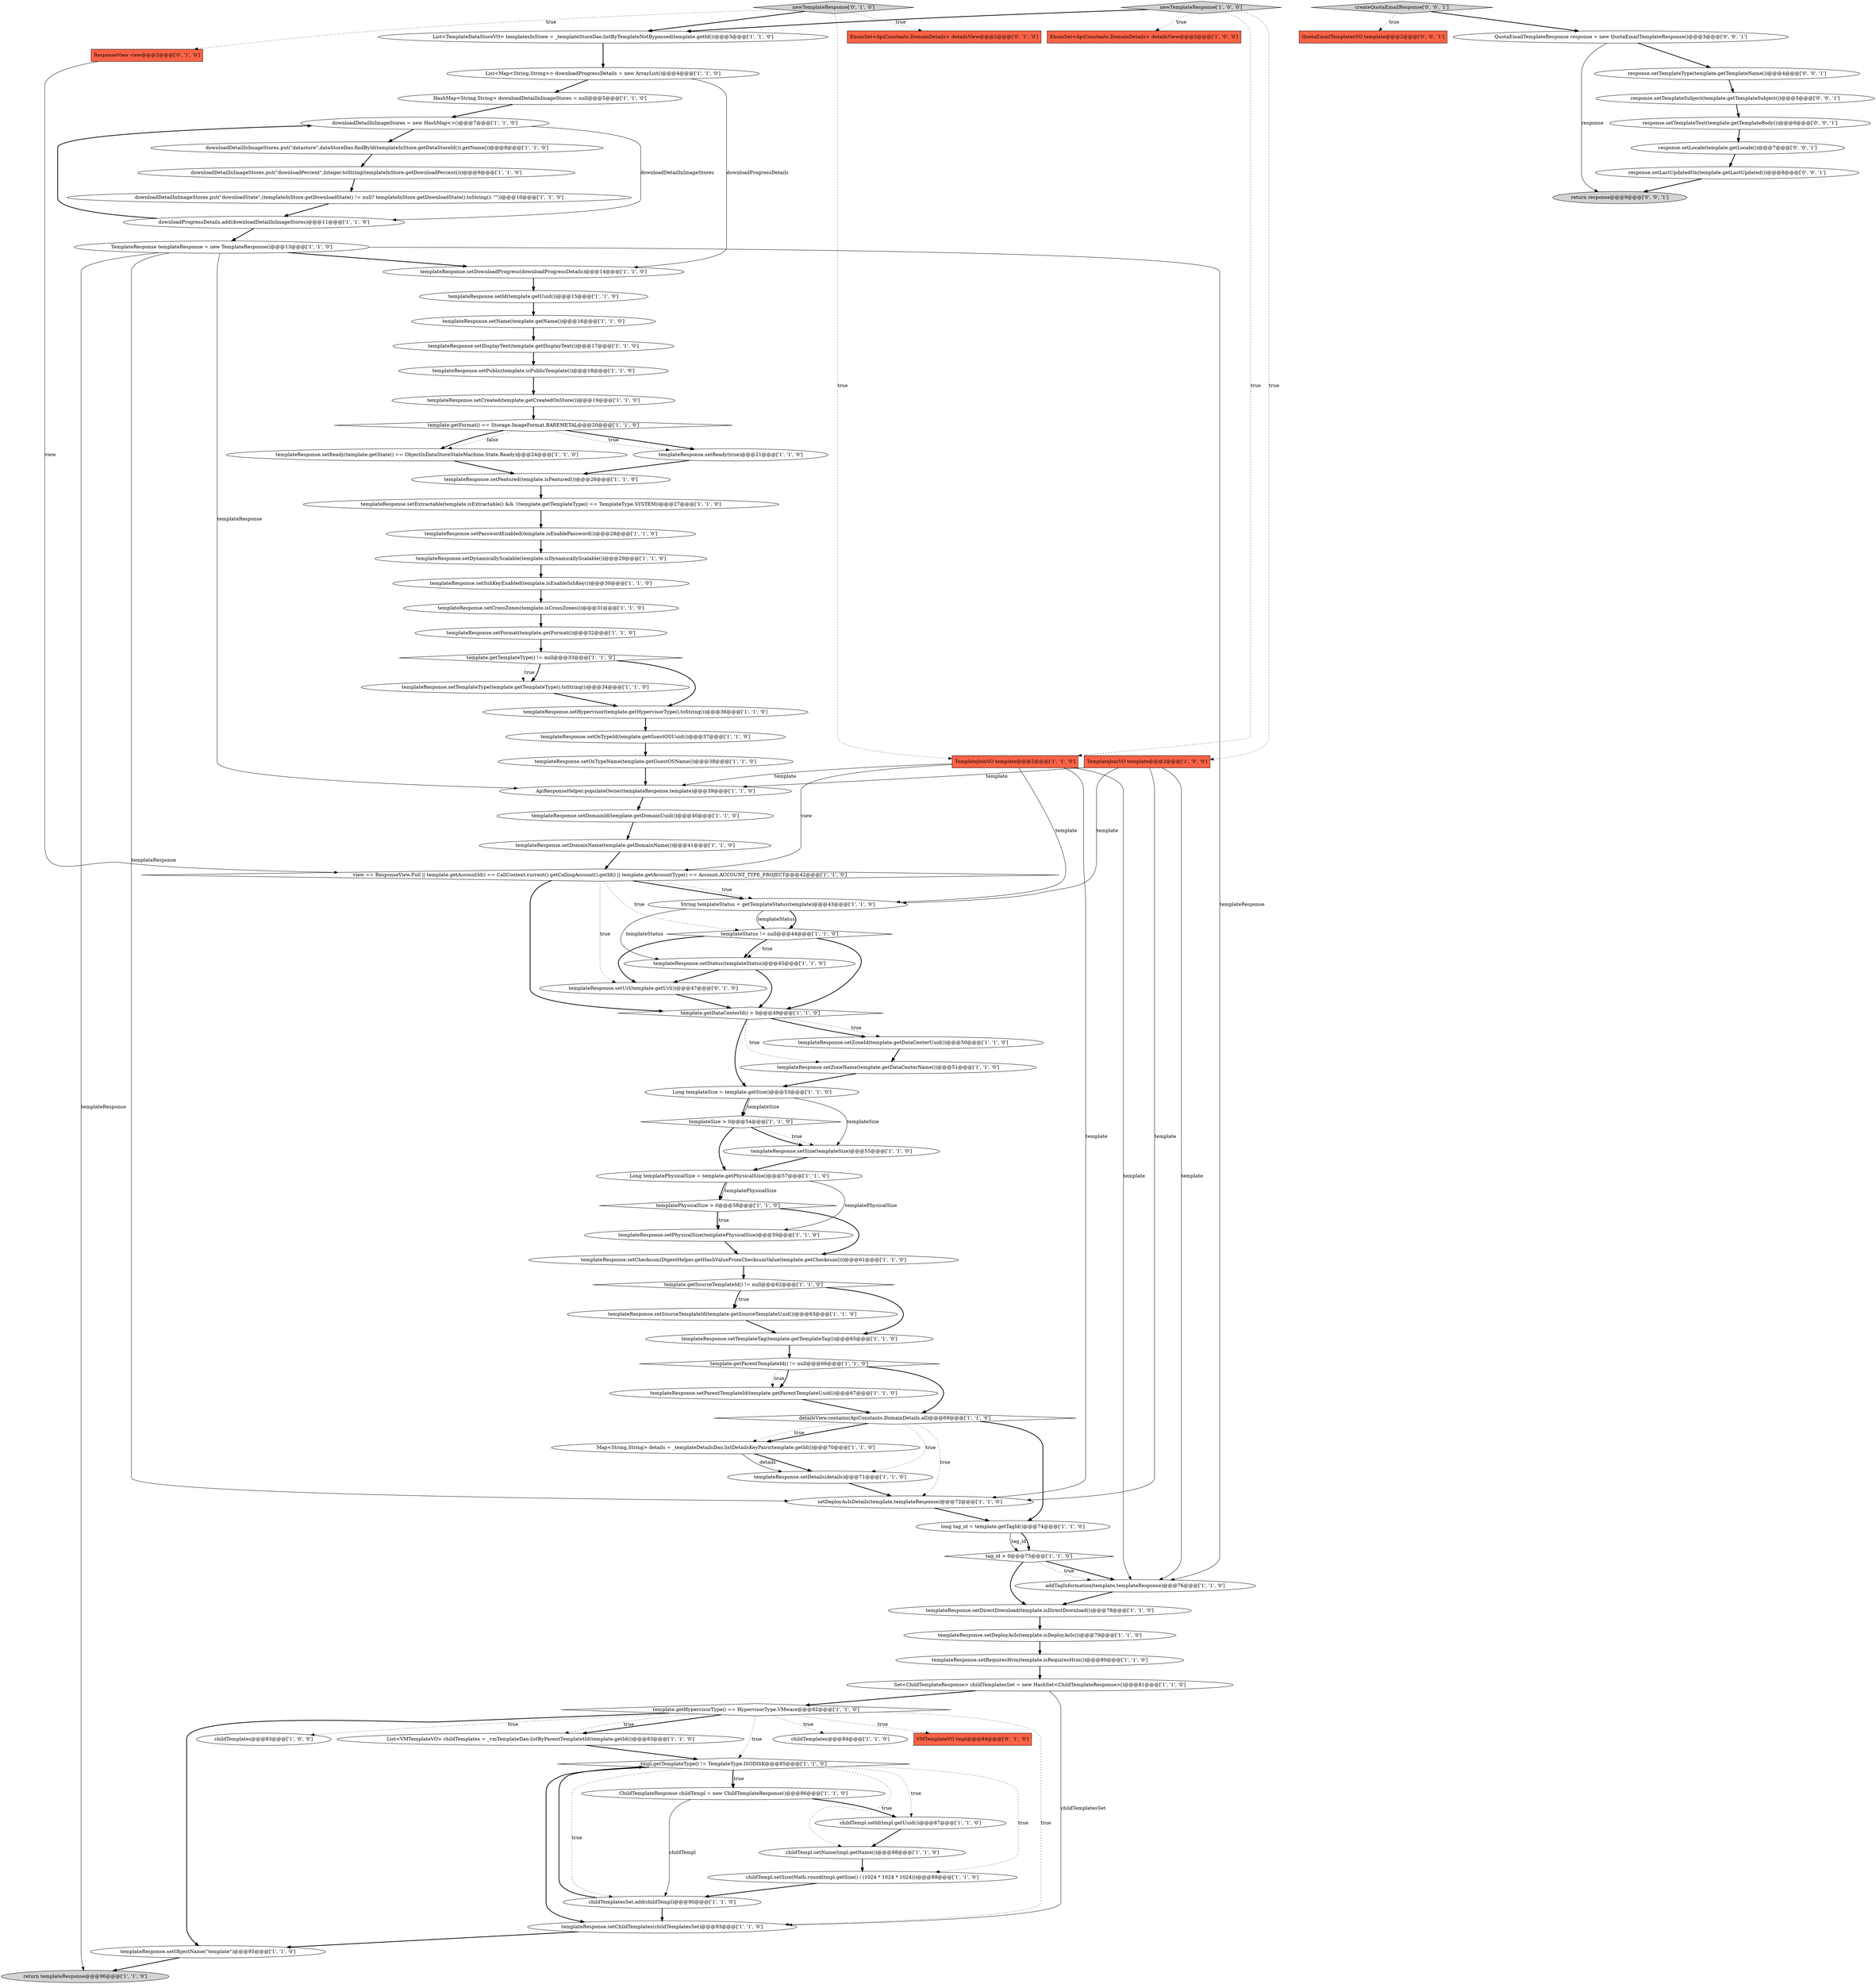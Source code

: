 digraph {
12 [style = filled, label = "Set<ChildTemplateResponse> childTemplatesSet = new HashSet<ChildTemplateResponse>()@@@81@@@['1', '1', '0']", fillcolor = white, shape = ellipse image = "AAA0AAABBB1BBB"];
44 [style = filled, label = "templateResponse.setDynamicallyScalable(template.isDynamicallyScalable())@@@29@@@['1', '1', '0']", fillcolor = white, shape = ellipse image = "AAA0AAABBB1BBB"];
86 [style = filled, label = "response.setLocale(template.getLocale())@@@7@@@['0', '0', '1']", fillcolor = white, shape = ellipse image = "AAA0AAABBB3BBB"];
5 [style = filled, label = "templateResponse.setFeatured(template.isFeatured())@@@26@@@['1', '1', '0']", fillcolor = white, shape = ellipse image = "AAA0AAABBB1BBB"];
24 [style = filled, label = "templateResponse.setRequiresHvm(template.isRequiresHvm())@@@80@@@['1', '1', '0']", fillcolor = white, shape = ellipse image = "AAA0AAABBB1BBB"];
61 [style = filled, label = "templateResponse.setDomainName(template.getDomainName())@@@41@@@['1', '1', '0']", fillcolor = white, shape = ellipse image = "AAA0AAABBB1BBB"];
32 [style = filled, label = "templateResponse.setReady(true)@@@21@@@['1', '1', '0']", fillcolor = white, shape = ellipse image = "AAA0AAABBB1BBB"];
37 [style = filled, label = "childTemplatesSet.add(childTempl)@@@90@@@['1', '1', '0']", fillcolor = white, shape = ellipse image = "AAA0AAABBB1BBB"];
91 [style = filled, label = "QuotaEmailTemplatesVO template@@@2@@@['0', '0', '1']", fillcolor = tomato, shape = box image = "AAA0AAABBB3BBB"];
47 [style = filled, label = "templateResponse.setOsTypeId(template.getGuestOSUuid())@@@37@@@['1', '1', '0']", fillcolor = white, shape = ellipse image = "AAA0AAABBB1BBB"];
59 [style = filled, label = "templateResponse.setStatus(templateStatus)@@@45@@@['1', '1', '0']", fillcolor = white, shape = ellipse image = "AAA0AAABBB1BBB"];
84 [style = filled, label = "VMTemplateVO tmpl@@@84@@@['0', '1', '0']", fillcolor = tomato, shape = box image = "AAA0AAABBB2BBB"];
29 [style = filled, label = "return templateResponse@@@96@@@['1', '1', '0']", fillcolor = lightgray, shape = ellipse image = "AAA0AAABBB1BBB"];
65 [style = filled, label = "templateResponse.setReady(template.getState() == ObjectInDataStoreStateMachine.State.Ready)@@@24@@@['1', '1', '0']", fillcolor = white, shape = ellipse image = "AAA0AAABBB1BBB"];
38 [style = filled, label = "tmpl.getTemplateType() != TemplateType.ISODISK@@@85@@@['1', '1', '0']", fillcolor = white, shape = diamond image = "AAA0AAABBB1BBB"];
60 [style = filled, label = "childTempl.setName(tmpl.getName())@@@88@@@['1', '1', '0']", fillcolor = white, shape = ellipse image = "AAA0AAABBB1BBB"];
58 [style = filled, label = "template.getFormat() == Storage.ImageFormat.BAREMETAL@@@20@@@['1', '1', '0']", fillcolor = white, shape = diamond image = "AAA0AAABBB1BBB"];
53 [style = filled, label = "newTemplateResponse['1', '0', '0']", fillcolor = lightgray, shape = diamond image = "AAA0AAABBB1BBB"];
41 [style = filled, label = "downloadDetailInImageStores.put(\"datastore\",dataStoreDao.findById(templateInStore.getDataStoreId()).getName())@@@8@@@['1', '1', '0']", fillcolor = white, shape = ellipse image = "AAA0AAABBB1BBB"];
10 [style = filled, label = "childTemplates@@@83@@@['1', '0', '0']", fillcolor = white, shape = ellipse image = "AAA0AAABBB1BBB"];
1 [style = filled, label = "templateResponse.setId(template.getUuid())@@@15@@@['1', '1', '0']", fillcolor = white, shape = ellipse image = "AAA0AAABBB1BBB"];
13 [style = filled, label = "TemplateJoinVO template@@@2@@@['1', '0', '0']", fillcolor = tomato, shape = box image = "AAA0AAABBB1BBB"];
93 [style = filled, label = "response.setTemplateSubject(template.getTemplateSubject())@@@5@@@['0', '0', '1']", fillcolor = white, shape = ellipse image = "AAA0AAABBB3BBB"];
21 [style = filled, label = "TemplateJoinVO template@@@2@@@['1', '1', '0']", fillcolor = tomato, shape = box image = "AAA0AAABBB1BBB"];
52 [style = filled, label = "template.getHypervisorType() == HypervisorType.VMware@@@82@@@['1', '1', '0']", fillcolor = white, shape = diamond image = "AAA0AAABBB1BBB"];
11 [style = filled, label = "List<Map<String,String>> downloadProgressDetails = new ArrayList()@@@4@@@['1', '1', '0']", fillcolor = white, shape = ellipse image = "AAA0AAABBB1BBB"];
2 [style = filled, label = "templateResponse.setPhysicalSize(templatePhysicalSize)@@@59@@@['1', '1', '0']", fillcolor = white, shape = ellipse image = "AAA0AAABBB1BBB"];
62 [style = filled, label = "downloadDetailInImageStores.put(\"downloadPercent\",Integer.toString(templateInStore.getDownloadPercent()))@@@9@@@['1', '1', '0']", fillcolor = white, shape = ellipse image = "AAA0AAABBB1BBB"];
54 [style = filled, label = "templateResponse.setPublic(template.isPublicTemplate())@@@18@@@['1', '1', '0']", fillcolor = white, shape = ellipse image = "AAA0AAABBB1BBB"];
9 [style = filled, label = "setDeployAsIsDetails(template,templateResponse)@@@72@@@['1', '1', '0']", fillcolor = white, shape = ellipse image = "AAA0AAABBB1BBB"];
3 [style = filled, label = "templateResponse.setCrossZones(template.isCrossZones())@@@31@@@['1', '1', '0']", fillcolor = white, shape = ellipse image = "AAA0AAABBB1BBB"];
49 [style = filled, label = "downloadDetailInImageStores.put(\"downloadState\",(templateInStore.getDownloadState() != null? templateInStore.getDownloadState().toString(): \"\"))@@@10@@@['1', '1', '0']", fillcolor = white, shape = ellipse image = "AAA0AAABBB1BBB"];
50 [style = filled, label = "List<TemplateDataStoreVO> templatesInStore = _templateStoreDao.listByTemplateNotBypassed(template.getId())@@@3@@@['1', '1', '0']", fillcolor = white, shape = ellipse image = "AAA0AAABBB1BBB"];
81 [style = filled, label = "templateResponse.setUrl(template.getUrl())@@@47@@@['0', '1', '0']", fillcolor = white, shape = ellipse image = "AAA1AAABBB2BBB"];
43 [style = filled, label = "templateStatus != null@@@44@@@['1', '1', '0']", fillcolor = white, shape = diamond image = "AAA0AAABBB1BBB"];
20 [style = filled, label = "downloadDetailInImageStores = new HashMap<>()@@@7@@@['1', '1', '0']", fillcolor = white, shape = ellipse image = "AAA0AAABBB1BBB"];
33 [style = filled, label = "List<VMTemplateVO> childTemplates = _vmTemplateDao.listByParentTemplatetId(template.getId())@@@83@@@['1', '1', '0']", fillcolor = white, shape = ellipse image = "AAA0AAABBB1BBB"];
80 [style = filled, label = "ResponseView view@@@2@@@['0', '1', '0']", fillcolor = tomato, shape = box image = "AAA0AAABBB2BBB"];
27 [style = filled, label = "template.getParentTemplateId() != null@@@66@@@['1', '1', '0']", fillcolor = white, shape = diamond image = "AAA0AAABBB1BBB"];
19 [style = filled, label = "templateResponse.setCreated(template.getCreatedOnStore())@@@19@@@['1', '1', '0']", fillcolor = white, shape = ellipse image = "AAA0AAABBB1BBB"];
18 [style = filled, label = "templateResponse.setDeployAsIs(template.isDeployAsIs())@@@79@@@['1', '1', '0']", fillcolor = white, shape = ellipse image = "AAA0AAABBB1BBB"];
26 [style = filled, label = "templateResponse.setOsTypeName(template.getGuestOSName())@@@38@@@['1', '1', '0']", fillcolor = white, shape = ellipse image = "AAA0AAABBB1BBB"];
56 [style = filled, label = "template.getDataCenterId() > 0@@@49@@@['1', '1', '0']", fillcolor = white, shape = diamond image = "AAA0AAABBB1BBB"];
15 [style = filled, label = "templateResponse.setParentTemplateId(template.getParentTemplateUuid())@@@67@@@['1', '1', '0']", fillcolor = white, shape = ellipse image = "AAA0AAABBB1BBB"];
73 [style = filled, label = "childTempl.setSize(Math.round(tmpl.getSize() / (1024 * 1024 * 1024)))@@@89@@@['1', '1', '0']", fillcolor = white, shape = ellipse image = "AAA0AAABBB1BBB"];
25 [style = filled, label = "templateResponse.setTemplateType(template.getTemplateType().toString())@@@34@@@['1', '1', '0']", fillcolor = white, shape = ellipse image = "AAA0AAABBB1BBB"];
7 [style = filled, label = "HashMap<String,String> downloadDetailInImageStores = null@@@5@@@['1', '1', '0']", fillcolor = white, shape = ellipse image = "AAA0AAABBB1BBB"];
83 [style = filled, label = "newTemplateResponse['0', '1', '0']", fillcolor = lightgray, shape = diamond image = "AAA0AAABBB2BBB"];
35 [style = filled, label = "Long templatePhysicalSize = template.getPhysicalSize()@@@57@@@['1', '1', '0']", fillcolor = white, shape = ellipse image = "AAA0AAABBB1BBB"];
30 [style = filled, label = "Long templateSize = template.getSize()@@@53@@@['1', '1', '0']", fillcolor = white, shape = ellipse image = "AAA0AAABBB1BBB"];
36 [style = filled, label = "templateResponse.setExtractable(template.isExtractable() && !(template.getTemplateType() == TemplateType.SYSTEM))@@@27@@@['1', '1', '0']", fillcolor = white, shape = ellipse image = "AAA0AAABBB1BBB"];
82 [style = filled, label = "EnumSet<ApiConstants.DomainDetails> detailsView@@@2@@@['0', '1', '0']", fillcolor = tomato, shape = box image = "AAA0AAABBB2BBB"];
89 [style = filled, label = "return response@@@9@@@['0', '0', '1']", fillcolor = lightgray, shape = ellipse image = "AAA0AAABBB3BBB"];
45 [style = filled, label = "templateResponse.setSourceTemplateId(template.getSourceTemplateUuid())@@@63@@@['1', '1', '0']", fillcolor = white, shape = ellipse image = "AAA0AAABBB1BBB"];
39 [style = filled, label = "templateResponse.setFormat(template.getFormat())@@@32@@@['1', '1', '0']", fillcolor = white, shape = ellipse image = "AAA0AAABBB1BBB"];
4 [style = filled, label = "EnumSet<ApiConstants.DomainDetails> detailsView@@@2@@@['1', '0', '0']", fillcolor = tomato, shape = box image = "AAA0AAABBB1BBB"];
87 [style = filled, label = "response.setTemplateText(template.getTemplateBody())@@@6@@@['0', '0', '1']", fillcolor = white, shape = ellipse image = "AAA0AAABBB3BBB"];
55 [style = filled, label = "templateResponse.setDisplayText(template.getDisplayText())@@@17@@@['1', '1', '0']", fillcolor = white, shape = ellipse image = "AAA0AAABBB1BBB"];
75 [style = filled, label = "templateSize > 0@@@54@@@['1', '1', '0']", fillcolor = white, shape = diamond image = "AAA0AAABBB1BBB"];
28 [style = filled, label = "templateResponse.setPasswordEnabled(template.isEnablePassword())@@@28@@@['1', '1', '0']", fillcolor = white, shape = ellipse image = "AAA0AAABBB1BBB"];
90 [style = filled, label = "QuotaEmailTemplateResponse response = new QuotaEmailTemplateResponse()@@@3@@@['0', '0', '1']", fillcolor = white, shape = ellipse image = "AAA0AAABBB3BBB"];
63 [style = filled, label = "templateResponse.setSize(templateSize)@@@55@@@['1', '1', '0']", fillcolor = white, shape = ellipse image = "AAA0AAABBB1BBB"];
69 [style = filled, label = "tag_id > 0@@@75@@@['1', '1', '0']", fillcolor = white, shape = diamond image = "AAA0AAABBB1BBB"];
77 [style = filled, label = "templateResponse.setSshKeyEnabled(template.isEnableSshKey())@@@30@@@['1', '1', '0']", fillcolor = white, shape = ellipse image = "AAA0AAABBB1BBB"];
42 [style = filled, label = "templateResponse.setHypervisor(template.getHypervisorType().toString())@@@36@@@['1', '1', '0']", fillcolor = white, shape = ellipse image = "AAA0AAABBB1BBB"];
70 [style = filled, label = "ChildTemplateResponse childTempl = new ChildTemplateResponse()@@@86@@@['1', '1', '0']", fillcolor = white, shape = ellipse image = "AAA0AAABBB1BBB"];
16 [style = filled, label = "templateResponse.setChildTemplates(childTemplatesSet)@@@93@@@['1', '1', '0']", fillcolor = white, shape = ellipse image = "AAA0AAABBB1BBB"];
79 [style = filled, label = "templateResponse.setName(template.getName())@@@16@@@['1', '1', '0']", fillcolor = white, shape = ellipse image = "AAA0AAABBB1BBB"];
66 [style = filled, label = "view == ResponseView.Full || template.getAccountId() == CallContext.current().getCallingAccount().getId() || template.getAccountType() == Account.ACCOUNT_TYPE_PROJECT@@@42@@@['1', '1', '0']", fillcolor = white, shape = diamond image = "AAA0AAABBB1BBB"];
64 [style = filled, label = "templateResponse.setChecksum(DigestHelper.getHashValueFromChecksumValue(template.getChecksum()))@@@61@@@['1', '1', '0']", fillcolor = white, shape = ellipse image = "AAA0AAABBB1BBB"];
76 [style = filled, label = "template.getSourceTemplateId() != null@@@62@@@['1', '1', '0']", fillcolor = white, shape = diamond image = "AAA0AAABBB1BBB"];
68 [style = filled, label = "TemplateResponse templateResponse = new TemplateResponse()@@@13@@@['1', '1', '0']", fillcolor = white, shape = ellipse image = "AAA0AAABBB1BBB"];
51 [style = filled, label = "detailsView.contains(ApiConstants.DomainDetails.all)@@@69@@@['1', '1', '0']", fillcolor = white, shape = diamond image = "AAA0AAABBB1BBB"];
92 [style = filled, label = "createQuotaEmailResponse['0', '0', '1']", fillcolor = lightgray, shape = diamond image = "AAA0AAABBB3BBB"];
8 [style = filled, label = "templateResponse.setZoneId(template.getDataCenterUuid())@@@50@@@['1', '1', '0']", fillcolor = white, shape = ellipse image = "AAA0AAABBB1BBB"];
67 [style = filled, label = "childTempl.setId(tmpl.getUuid())@@@87@@@['1', '1', '0']", fillcolor = white, shape = ellipse image = "AAA0AAABBB1BBB"];
78 [style = filled, label = "template.getTemplateType() != null@@@33@@@['1', '1', '0']", fillcolor = white, shape = diamond image = "AAA0AAABBB1BBB"];
74 [style = filled, label = "templateResponse.setZoneName(template.getDataCenterName())@@@51@@@['1', '1', '0']", fillcolor = white, shape = ellipse image = "AAA0AAABBB1BBB"];
85 [style = filled, label = "response.setTemplateType(template.getTemplateName())@@@4@@@['0', '0', '1']", fillcolor = white, shape = ellipse image = "AAA0AAABBB3BBB"];
6 [style = filled, label = "downloadProgressDetails.add(downloadDetailInImageStores)@@@11@@@['1', '1', '0']", fillcolor = white, shape = ellipse image = "AAA0AAABBB1BBB"];
48 [style = filled, label = "templateResponse.setDetails(details)@@@71@@@['1', '1', '0']", fillcolor = white, shape = ellipse image = "AAA0AAABBB1BBB"];
72 [style = filled, label = "templateResponse.setDomainId(template.getDomainUuid())@@@40@@@['1', '1', '0']", fillcolor = white, shape = ellipse image = "AAA0AAABBB1BBB"];
57 [style = filled, label = "templateResponse.setDownloadProgress(downloadProgressDetails)@@@14@@@['1', '1', '0']", fillcolor = white, shape = ellipse image = "AAA0AAABBB1BBB"];
71 [style = filled, label = "addTagInformation(template,templateResponse)@@@76@@@['1', '1', '0']", fillcolor = white, shape = ellipse image = "AAA0AAABBB1BBB"];
40 [style = filled, label = "long tag_id = template.getTagId()@@@74@@@['1', '1', '0']", fillcolor = white, shape = ellipse image = "AAA0AAABBB1BBB"];
88 [style = filled, label = "response.setLastUpdatedOn(template.getLastUpdated())@@@8@@@['0', '0', '1']", fillcolor = white, shape = ellipse image = "AAA0AAABBB3BBB"];
31 [style = filled, label = "childTemplates@@@84@@@['1', '1', '0']", fillcolor = white, shape = ellipse image = "AAA0AAABBB1BBB"];
34 [style = filled, label = "Map<String,String> details = _templateDetailsDao.listDetailsKeyPairs(template.getId())@@@70@@@['1', '1', '0']", fillcolor = white, shape = ellipse image = "AAA0AAABBB1BBB"];
22 [style = filled, label = "String templateStatus = getTemplateStatus(template)@@@43@@@['1', '1', '0']", fillcolor = white, shape = ellipse image = "AAA0AAABBB1BBB"];
23 [style = filled, label = "templateResponse.setTemplateTag(template.getTemplateTag())@@@65@@@['1', '1', '0']", fillcolor = white, shape = ellipse image = "AAA0AAABBB1BBB"];
14 [style = filled, label = "templateResponse.setDirectDownload(template.isDirectDownload())@@@78@@@['1', '1', '0']", fillcolor = white, shape = ellipse image = "AAA0AAABBB1BBB"];
46 [style = filled, label = "ApiResponseHelper.populateOwner(templateResponse,template)@@@39@@@['1', '1', '0']", fillcolor = white, shape = ellipse image = "AAA0AAABBB1BBB"];
0 [style = filled, label = "templatePhysicalSize > 0@@@58@@@['1', '1', '0']", fillcolor = white, shape = diamond image = "AAA0AAABBB1BBB"];
17 [style = filled, label = "templateResponse.setObjectName(\"template\")@@@95@@@['1', '1', '0']", fillcolor = white, shape = ellipse image = "AAA0AAABBB1BBB"];
59->56 [style = bold, label=""];
92->91 [style = dotted, label="true"];
46->72 [style = bold, label=""];
52->33 [style = bold, label=""];
43->59 [style = dotted, label="true"];
73->37 [style = bold, label=""];
68->71 [style = solid, label="templateResponse"];
77->3 [style = bold, label=""];
30->63 [style = solid, label="templateSize"];
27->15 [style = dotted, label="true"];
40->69 [style = solid, label="tag_id"];
56->8 [style = dotted, label="true"];
63->35 [style = bold, label=""];
52->17 [style = bold, label=""];
21->71 [style = solid, label="template"];
19->58 [style = bold, label=""];
88->89 [style = bold, label=""];
21->46 [style = solid, label="template"];
92->90 [style = bold, label=""];
48->9 [style = bold, label=""];
35->0 [style = bold, label=""];
66->43 [style = dotted, label="true"];
69->71 [style = bold, label=""];
36->28 [style = bold, label=""];
25->42 [style = bold, label=""];
72->61 [style = bold, label=""];
58->65 [style = dotted, label="false"];
60->73 [style = bold, label=""];
71->14 [style = bold, label=""];
37->16 [style = bold, label=""];
78->25 [style = bold, label=""];
23->27 [style = bold, label=""];
26->46 [style = bold, label=""];
22->43 [style = solid, label="templateStatus"];
66->22 [style = bold, label=""];
78->25 [style = dotted, label="true"];
30->75 [style = bold, label=""];
80->66 [style = solid, label="view"];
65->5 [style = bold, label=""];
51->48 [style = dotted, label="true"];
43->56 [style = bold, label=""];
78->42 [style = bold, label=""];
87->86 [style = bold, label=""];
50->11 [style = bold, label=""];
52->31 [style = dotted, label="true"];
9->40 [style = bold, label=""];
53->4 [style = dotted, label="true"];
74->30 [style = bold, label=""];
83->21 [style = dotted, label="true"];
7->20 [style = bold, label=""];
6->20 [style = bold, label=""];
34->48 [style = bold, label=""];
51->9 [style = dotted, label="true"];
21->9 [style = solid, label="template"];
58->65 [style = bold, label=""];
44->77 [style = bold, label=""];
52->38 [style = dotted, label="true"];
39->78 [style = bold, label=""];
93->87 [style = bold, label=""];
38->16 [style = bold, label=""];
68->46 [style = solid, label="templateResponse"];
38->70 [style = bold, label=""];
37->38 [style = bold, label=""];
75->35 [style = bold, label=""];
1->79 [style = bold, label=""];
22->43 [style = bold, label=""];
52->33 [style = dotted, label="true"];
76->23 [style = bold, label=""];
56->8 [style = bold, label=""];
35->0 [style = solid, label="templatePhysicalSize"];
45->23 [style = bold, label=""];
38->70 [style = dotted, label="true"];
13->71 [style = solid, label="template"];
90->89 [style = solid, label="response"];
53->50 [style = bold, label=""];
53->21 [style = dotted, label="true"];
58->32 [style = bold, label=""];
53->13 [style = dotted, label="true"];
0->2 [style = dotted, label="true"];
8->74 [style = bold, label=""];
42->47 [style = bold, label=""];
85->93 [style = bold, label=""];
54->19 [style = bold, label=""];
49->6 [style = bold, label=""];
22->59 [style = solid, label="templateStatus"];
13->9 [style = solid, label="template"];
13->46 [style = solid, label="template"];
83->80 [style = dotted, label="true"];
68->57 [style = bold, label=""];
2->64 [style = bold, label=""];
51->34 [style = bold, label=""];
28->44 [style = bold, label=""];
27->15 [style = bold, label=""];
51->40 [style = bold, label=""];
38->60 [style = dotted, label="true"];
47->26 [style = bold, label=""];
51->34 [style = dotted, label="true"];
66->56 [style = bold, label=""];
13->22 [style = solid, label="template"];
70->67 [style = bold, label=""];
12->16 [style = solid, label="childTemplatesSet"];
69->71 [style = dotted, label="true"];
83->50 [style = bold, label=""];
33->38 [style = bold, label=""];
24->12 [style = bold, label=""];
16->17 [style = bold, label=""];
5->36 [style = bold, label=""];
75->63 [style = dotted, label="true"];
38->37 [style = dotted, label="true"];
52->10 [style = dotted, label="true"];
35->2 [style = solid, label="templatePhysicalSize"];
56->30 [style = bold, label=""];
75->63 [style = bold, label=""];
52->84 [style = dotted, label="true"];
17->29 [style = bold, label=""];
66->81 [style = dotted, label="true"];
30->75 [style = solid, label="templateSize"];
62->49 [style = bold, label=""];
43->59 [style = bold, label=""];
59->81 [style = bold, label=""];
64->76 [style = bold, label=""];
14->18 [style = bold, label=""];
86->88 [style = bold, label=""];
67->60 [style = bold, label=""];
11->57 [style = solid, label="downloadProgressDetails"];
32->5 [style = bold, label=""];
18->24 [style = bold, label=""];
0->64 [style = bold, label=""];
38->67 [style = dotted, label="true"];
34->48 [style = solid, label="details"];
21->66 [style = solid, label="view"];
20->6 [style = solid, label="downloadDetailInImageStores"];
27->51 [style = bold, label=""];
11->7 [style = bold, label=""];
41->62 [style = bold, label=""];
68->29 [style = solid, label="templateResponse"];
38->73 [style = dotted, label="true"];
58->32 [style = dotted, label="true"];
68->9 [style = solid, label="templateResponse"];
90->85 [style = bold, label=""];
43->81 [style = bold, label=""];
83->82 [style = dotted, label="true"];
12->52 [style = bold, label=""];
81->56 [style = bold, label=""];
69->14 [style = bold, label=""];
52->16 [style = dotted, label="true"];
57->1 [style = bold, label=""];
6->68 [style = bold, label=""];
40->69 [style = bold, label=""];
21->22 [style = solid, label="template"];
0->2 [style = bold, label=""];
76->45 [style = bold, label=""];
70->37 [style = solid, label="childTempl"];
15->51 [style = bold, label=""];
76->45 [style = dotted, label="true"];
79->55 [style = bold, label=""];
66->22 [style = dotted, label="true"];
55->54 [style = bold, label=""];
3->39 [style = bold, label=""];
56->74 [style = dotted, label="true"];
61->66 [style = bold, label=""];
20->41 [style = bold, label=""];
}
